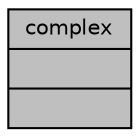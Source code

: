 digraph "complex"
{
 // INTERACTIVE_SVG=YES
  bgcolor="transparent";
  edge [fontname="Helvetica",fontsize="10",labelfontname="Helvetica",labelfontsize="10"];
  node [fontname="Helvetica",fontsize="10",shape=record];
  Node1 [label="{complex\n||}",height=0.2,width=0.4,color="black", fillcolor="grey75", style="filled", fontcolor="black"];
}
